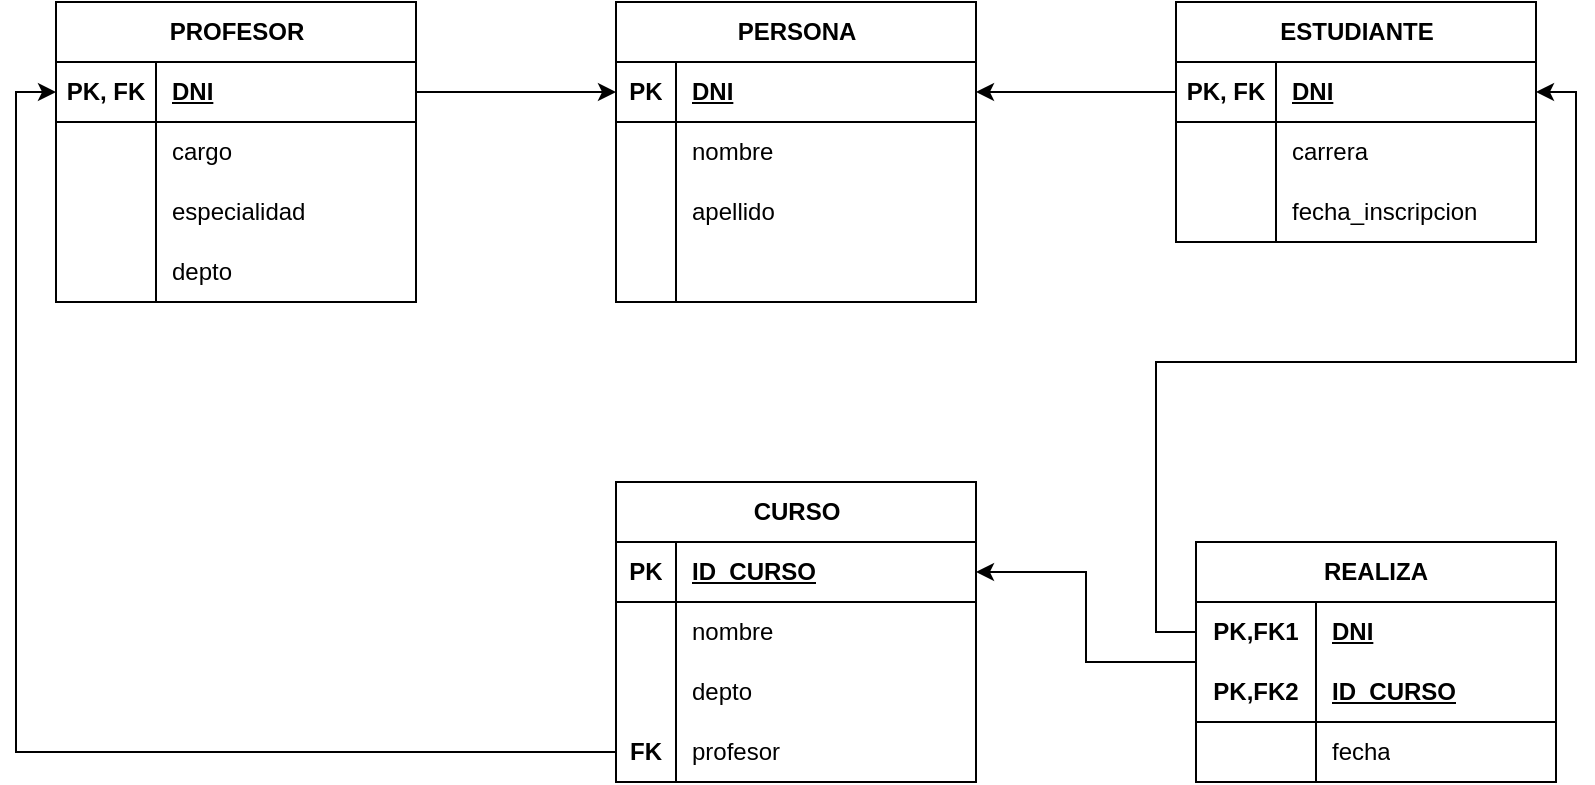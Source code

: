 <mxfile version="21.0.10" type="device"><diagram name="Page-1" id="vhP0SjiWmlEOfMqgEp9M"><mxGraphModel dx="1290" dy="573" grid="1" gridSize="10" guides="1" tooltips="1" connect="1" arrows="1" fold="1" page="1" pageScale="1" pageWidth="850" pageHeight="1100" math="0" shadow="0"><root><mxCell id="0"/><mxCell id="1" parent="0"/><mxCell id="UMRh8C4n_HOhxC-1ajEF-1" value="PERSONA" style="shape=table;startSize=30;container=1;collapsible=1;childLayout=tableLayout;fixedRows=1;rowLines=0;fontStyle=1;align=center;resizeLast=1;html=1;" parent="1" vertex="1"><mxGeometry x="320" y="40" width="180" height="150" as="geometry"/></mxCell><mxCell id="UMRh8C4n_HOhxC-1ajEF-2" value="" style="shape=tableRow;horizontal=0;startSize=0;swimlaneHead=0;swimlaneBody=0;fillColor=none;collapsible=0;dropTarget=0;points=[[0,0.5],[1,0.5]];portConstraint=eastwest;top=0;left=0;right=0;bottom=1;" parent="UMRh8C4n_HOhxC-1ajEF-1" vertex="1"><mxGeometry y="30" width="180" height="30" as="geometry"/></mxCell><mxCell id="UMRh8C4n_HOhxC-1ajEF-3" value="PK" style="shape=partialRectangle;connectable=0;fillColor=none;top=0;left=0;bottom=0;right=0;fontStyle=1;overflow=hidden;whiteSpace=wrap;html=1;" parent="UMRh8C4n_HOhxC-1ajEF-2" vertex="1"><mxGeometry width="30" height="30" as="geometry"><mxRectangle width="30" height="30" as="alternateBounds"/></mxGeometry></mxCell><mxCell id="UMRh8C4n_HOhxC-1ajEF-4" value="DNI" style="shape=partialRectangle;connectable=0;fillColor=none;top=0;left=0;bottom=0;right=0;align=left;spacingLeft=6;fontStyle=5;overflow=hidden;whiteSpace=wrap;html=1;" parent="UMRh8C4n_HOhxC-1ajEF-2" vertex="1"><mxGeometry x="30" width="150" height="30" as="geometry"><mxRectangle width="150" height="30" as="alternateBounds"/></mxGeometry></mxCell><mxCell id="UMRh8C4n_HOhxC-1ajEF-5" value="" style="shape=tableRow;horizontal=0;startSize=0;swimlaneHead=0;swimlaneBody=0;fillColor=none;collapsible=0;dropTarget=0;points=[[0,0.5],[1,0.5]];portConstraint=eastwest;top=0;left=0;right=0;bottom=0;" parent="UMRh8C4n_HOhxC-1ajEF-1" vertex="1"><mxGeometry y="60" width="180" height="30" as="geometry"/></mxCell><mxCell id="UMRh8C4n_HOhxC-1ajEF-6" value="" style="shape=partialRectangle;connectable=0;fillColor=none;top=0;left=0;bottom=0;right=0;editable=1;overflow=hidden;whiteSpace=wrap;html=1;" parent="UMRh8C4n_HOhxC-1ajEF-5" vertex="1"><mxGeometry width="30" height="30" as="geometry"><mxRectangle width="30" height="30" as="alternateBounds"/></mxGeometry></mxCell><mxCell id="UMRh8C4n_HOhxC-1ajEF-7" value="nombre" style="shape=partialRectangle;connectable=0;fillColor=none;top=0;left=0;bottom=0;right=0;align=left;spacingLeft=6;overflow=hidden;whiteSpace=wrap;html=1;" parent="UMRh8C4n_HOhxC-1ajEF-5" vertex="1"><mxGeometry x="30" width="150" height="30" as="geometry"><mxRectangle width="150" height="30" as="alternateBounds"/></mxGeometry></mxCell><mxCell id="UMRh8C4n_HOhxC-1ajEF-8" value="" style="shape=tableRow;horizontal=0;startSize=0;swimlaneHead=0;swimlaneBody=0;fillColor=none;collapsible=0;dropTarget=0;points=[[0,0.5],[1,0.5]];portConstraint=eastwest;top=0;left=0;right=0;bottom=0;" parent="UMRh8C4n_HOhxC-1ajEF-1" vertex="1"><mxGeometry y="90" width="180" height="30" as="geometry"/></mxCell><mxCell id="UMRh8C4n_HOhxC-1ajEF-9" value="" style="shape=partialRectangle;connectable=0;fillColor=none;top=0;left=0;bottom=0;right=0;editable=1;overflow=hidden;whiteSpace=wrap;html=1;" parent="UMRh8C4n_HOhxC-1ajEF-8" vertex="1"><mxGeometry width="30" height="30" as="geometry"><mxRectangle width="30" height="30" as="alternateBounds"/></mxGeometry></mxCell><mxCell id="UMRh8C4n_HOhxC-1ajEF-10" value="apellido" style="shape=partialRectangle;connectable=0;fillColor=none;top=0;left=0;bottom=0;right=0;align=left;spacingLeft=6;overflow=hidden;whiteSpace=wrap;html=1;" parent="UMRh8C4n_HOhxC-1ajEF-8" vertex="1"><mxGeometry x="30" width="150" height="30" as="geometry"><mxRectangle width="150" height="30" as="alternateBounds"/></mxGeometry></mxCell><mxCell id="UMRh8C4n_HOhxC-1ajEF-11" value="" style="shape=tableRow;horizontal=0;startSize=0;swimlaneHead=0;swimlaneBody=0;fillColor=none;collapsible=0;dropTarget=0;points=[[0,0.5],[1,0.5]];portConstraint=eastwest;top=0;left=0;right=0;bottom=0;" parent="UMRh8C4n_HOhxC-1ajEF-1" vertex="1"><mxGeometry y="120" width="180" height="30" as="geometry"/></mxCell><mxCell id="UMRh8C4n_HOhxC-1ajEF-12" value="" style="shape=partialRectangle;connectable=0;fillColor=none;top=0;left=0;bottom=0;right=0;editable=1;overflow=hidden;whiteSpace=wrap;html=1;" parent="UMRh8C4n_HOhxC-1ajEF-11" vertex="1"><mxGeometry width="30" height="30" as="geometry"><mxRectangle width="30" height="30" as="alternateBounds"/></mxGeometry></mxCell><mxCell id="UMRh8C4n_HOhxC-1ajEF-13" value="" style="shape=partialRectangle;connectable=0;fillColor=none;top=0;left=0;bottom=0;right=0;align=left;spacingLeft=6;overflow=hidden;whiteSpace=wrap;html=1;" parent="UMRh8C4n_HOhxC-1ajEF-11" vertex="1"><mxGeometry x="30" width="150" height="30" as="geometry"><mxRectangle width="150" height="30" as="alternateBounds"/></mxGeometry></mxCell><mxCell id="UMRh8C4n_HOhxC-1ajEF-14" value="ESTUDIANTE" style="shape=table;startSize=30;container=1;collapsible=1;childLayout=tableLayout;fixedRows=1;rowLines=0;fontStyle=1;align=center;resizeLast=1;html=1;" parent="1" vertex="1"><mxGeometry x="600" y="40" width="180" height="120" as="geometry"/></mxCell><mxCell id="UMRh8C4n_HOhxC-1ajEF-15" value="" style="shape=tableRow;horizontal=0;startSize=0;swimlaneHead=0;swimlaneBody=0;fillColor=none;collapsible=0;dropTarget=0;points=[[0,0.5],[1,0.5]];portConstraint=eastwest;top=0;left=0;right=0;bottom=1;" parent="UMRh8C4n_HOhxC-1ajEF-14" vertex="1"><mxGeometry y="30" width="180" height="30" as="geometry"/></mxCell><mxCell id="UMRh8C4n_HOhxC-1ajEF-16" value="PK, FK" style="shape=partialRectangle;connectable=0;fillColor=none;top=0;left=0;bottom=0;right=0;fontStyle=1;overflow=hidden;whiteSpace=wrap;html=1;" parent="UMRh8C4n_HOhxC-1ajEF-15" vertex="1"><mxGeometry width="50" height="30" as="geometry"><mxRectangle width="50" height="30" as="alternateBounds"/></mxGeometry></mxCell><mxCell id="UMRh8C4n_HOhxC-1ajEF-17" value="DNI" style="shape=partialRectangle;connectable=0;fillColor=none;top=0;left=0;bottom=0;right=0;align=left;spacingLeft=6;fontStyle=5;overflow=hidden;whiteSpace=wrap;html=1;" parent="UMRh8C4n_HOhxC-1ajEF-15" vertex="1"><mxGeometry x="50" width="130" height="30" as="geometry"><mxRectangle width="130" height="30" as="alternateBounds"/></mxGeometry></mxCell><mxCell id="UMRh8C4n_HOhxC-1ajEF-18" value="" style="shape=tableRow;horizontal=0;startSize=0;swimlaneHead=0;swimlaneBody=0;fillColor=none;collapsible=0;dropTarget=0;points=[[0,0.5],[1,0.5]];portConstraint=eastwest;top=0;left=0;right=0;bottom=0;" parent="UMRh8C4n_HOhxC-1ajEF-14" vertex="1"><mxGeometry y="60" width="180" height="30" as="geometry"/></mxCell><mxCell id="UMRh8C4n_HOhxC-1ajEF-19" value="" style="shape=partialRectangle;connectable=0;fillColor=none;top=0;left=0;bottom=0;right=0;editable=1;overflow=hidden;whiteSpace=wrap;html=1;" parent="UMRh8C4n_HOhxC-1ajEF-18" vertex="1"><mxGeometry width="50" height="30" as="geometry"><mxRectangle width="50" height="30" as="alternateBounds"/></mxGeometry></mxCell><mxCell id="UMRh8C4n_HOhxC-1ajEF-20" value="carrera" style="shape=partialRectangle;connectable=0;fillColor=none;top=0;left=0;bottom=0;right=0;align=left;spacingLeft=6;overflow=hidden;whiteSpace=wrap;html=1;" parent="UMRh8C4n_HOhxC-1ajEF-18" vertex="1"><mxGeometry x="50" width="130" height="30" as="geometry"><mxRectangle width="130" height="30" as="alternateBounds"/></mxGeometry></mxCell><mxCell id="UMRh8C4n_HOhxC-1ajEF-21" value="" style="shape=tableRow;horizontal=0;startSize=0;swimlaneHead=0;swimlaneBody=0;fillColor=none;collapsible=0;dropTarget=0;points=[[0,0.5],[1,0.5]];portConstraint=eastwest;top=0;left=0;right=0;bottom=0;" parent="UMRh8C4n_HOhxC-1ajEF-14" vertex="1"><mxGeometry y="90" width="180" height="30" as="geometry"/></mxCell><mxCell id="UMRh8C4n_HOhxC-1ajEF-22" value="" style="shape=partialRectangle;connectable=0;fillColor=none;top=0;left=0;bottom=0;right=0;editable=1;overflow=hidden;whiteSpace=wrap;html=1;" parent="UMRh8C4n_HOhxC-1ajEF-21" vertex="1"><mxGeometry width="50" height="30" as="geometry"><mxRectangle width="50" height="30" as="alternateBounds"/></mxGeometry></mxCell><mxCell id="UMRh8C4n_HOhxC-1ajEF-23" value="fecha_inscripcion" style="shape=partialRectangle;connectable=0;fillColor=none;top=0;left=0;bottom=0;right=0;align=left;spacingLeft=6;overflow=hidden;whiteSpace=wrap;html=1;" parent="UMRh8C4n_HOhxC-1ajEF-21" vertex="1"><mxGeometry x="50" width="130" height="30" as="geometry"><mxRectangle width="130" height="30" as="alternateBounds"/></mxGeometry></mxCell><mxCell id="UMRh8C4n_HOhxC-1ajEF-27" value="CURSO" style="shape=table;startSize=30;container=1;collapsible=1;childLayout=tableLayout;fixedRows=1;rowLines=0;fontStyle=1;align=center;resizeLast=1;html=1;" parent="1" vertex="1"><mxGeometry x="320" y="280" width="180" height="150" as="geometry"/></mxCell><mxCell id="UMRh8C4n_HOhxC-1ajEF-28" value="" style="shape=tableRow;horizontal=0;startSize=0;swimlaneHead=0;swimlaneBody=0;fillColor=none;collapsible=0;dropTarget=0;points=[[0,0.5],[1,0.5]];portConstraint=eastwest;top=0;left=0;right=0;bottom=1;" parent="UMRh8C4n_HOhxC-1ajEF-27" vertex="1"><mxGeometry y="30" width="180" height="30" as="geometry"/></mxCell><mxCell id="UMRh8C4n_HOhxC-1ajEF-29" value="PK" style="shape=partialRectangle;connectable=0;fillColor=none;top=0;left=0;bottom=0;right=0;fontStyle=1;overflow=hidden;whiteSpace=wrap;html=1;" parent="UMRh8C4n_HOhxC-1ajEF-28" vertex="1"><mxGeometry width="30" height="30" as="geometry"><mxRectangle width="30" height="30" as="alternateBounds"/></mxGeometry></mxCell><mxCell id="UMRh8C4n_HOhxC-1ajEF-30" value="ID_CURSO" style="shape=partialRectangle;connectable=0;fillColor=none;top=0;left=0;bottom=0;right=0;align=left;spacingLeft=6;fontStyle=5;overflow=hidden;whiteSpace=wrap;html=1;" parent="UMRh8C4n_HOhxC-1ajEF-28" vertex="1"><mxGeometry x="30" width="150" height="30" as="geometry"><mxRectangle width="150" height="30" as="alternateBounds"/></mxGeometry></mxCell><mxCell id="UMRh8C4n_HOhxC-1ajEF-31" value="" style="shape=tableRow;horizontal=0;startSize=0;swimlaneHead=0;swimlaneBody=0;fillColor=none;collapsible=0;dropTarget=0;points=[[0,0.5],[1,0.5]];portConstraint=eastwest;top=0;left=0;right=0;bottom=0;" parent="UMRh8C4n_HOhxC-1ajEF-27" vertex="1"><mxGeometry y="60" width="180" height="30" as="geometry"/></mxCell><mxCell id="UMRh8C4n_HOhxC-1ajEF-32" value="" style="shape=partialRectangle;connectable=0;fillColor=none;top=0;left=0;bottom=0;right=0;editable=1;overflow=hidden;whiteSpace=wrap;html=1;" parent="UMRh8C4n_HOhxC-1ajEF-31" vertex="1"><mxGeometry width="30" height="30" as="geometry"><mxRectangle width="30" height="30" as="alternateBounds"/></mxGeometry></mxCell><mxCell id="UMRh8C4n_HOhxC-1ajEF-33" value="nombre" style="shape=partialRectangle;connectable=0;fillColor=none;top=0;left=0;bottom=0;right=0;align=left;spacingLeft=6;overflow=hidden;whiteSpace=wrap;html=1;" parent="UMRh8C4n_HOhxC-1ajEF-31" vertex="1"><mxGeometry x="30" width="150" height="30" as="geometry"><mxRectangle width="150" height="30" as="alternateBounds"/></mxGeometry></mxCell><mxCell id="UMRh8C4n_HOhxC-1ajEF-34" value="" style="shape=tableRow;horizontal=0;startSize=0;swimlaneHead=0;swimlaneBody=0;fillColor=none;collapsible=0;dropTarget=0;points=[[0,0.5],[1,0.5]];portConstraint=eastwest;top=0;left=0;right=0;bottom=0;" parent="UMRh8C4n_HOhxC-1ajEF-27" vertex="1"><mxGeometry y="90" width="180" height="30" as="geometry"/></mxCell><mxCell id="UMRh8C4n_HOhxC-1ajEF-35" value="" style="shape=partialRectangle;connectable=0;fillColor=none;top=0;left=0;bottom=0;right=0;editable=1;overflow=hidden;whiteSpace=wrap;html=1;" parent="UMRh8C4n_HOhxC-1ajEF-34" vertex="1"><mxGeometry width="30" height="30" as="geometry"><mxRectangle width="30" height="30" as="alternateBounds"/></mxGeometry></mxCell><mxCell id="UMRh8C4n_HOhxC-1ajEF-36" value="depto" style="shape=partialRectangle;connectable=0;fillColor=none;top=0;left=0;bottom=0;right=0;align=left;spacingLeft=6;overflow=hidden;whiteSpace=wrap;html=1;" parent="UMRh8C4n_HOhxC-1ajEF-34" vertex="1"><mxGeometry x="30" width="150" height="30" as="geometry"><mxRectangle width="150" height="30" as="alternateBounds"/></mxGeometry></mxCell><mxCell id="UMRh8C4n_HOhxC-1ajEF-37" value="" style="shape=tableRow;horizontal=0;startSize=0;swimlaneHead=0;swimlaneBody=0;fillColor=none;collapsible=0;dropTarget=0;points=[[0,0.5],[1,0.5]];portConstraint=eastwest;top=0;left=0;right=0;bottom=0;" parent="UMRh8C4n_HOhxC-1ajEF-27" vertex="1"><mxGeometry y="120" width="180" height="30" as="geometry"/></mxCell><mxCell id="UMRh8C4n_HOhxC-1ajEF-38" value="&lt;b&gt;FK&lt;/b&gt;" style="shape=partialRectangle;connectable=0;fillColor=none;top=0;left=0;bottom=0;right=0;editable=1;overflow=hidden;whiteSpace=wrap;html=1;" parent="UMRh8C4n_HOhxC-1ajEF-37" vertex="1"><mxGeometry width="30" height="30" as="geometry"><mxRectangle width="30" height="30" as="alternateBounds"/></mxGeometry></mxCell><mxCell id="UMRh8C4n_HOhxC-1ajEF-39" value="profesor" style="shape=partialRectangle;connectable=0;fillColor=none;top=0;left=0;bottom=0;right=0;align=left;spacingLeft=6;overflow=hidden;whiteSpace=wrap;html=1;" parent="UMRh8C4n_HOhxC-1ajEF-37" vertex="1"><mxGeometry x="30" width="150" height="30" as="geometry"><mxRectangle width="150" height="30" as="alternateBounds"/></mxGeometry></mxCell><mxCell id="UMRh8C4n_HOhxC-1ajEF-40" style="edgeStyle=orthogonalEdgeStyle;rounded=0;orthogonalLoop=1;jettySize=auto;html=1;entryX=1;entryY=0.5;entryDx=0;entryDy=0;" parent="1" source="UMRh8C4n_HOhxC-1ajEF-15" target="UMRh8C4n_HOhxC-1ajEF-2" edge="1"><mxGeometry relative="1" as="geometry"/></mxCell><mxCell id="UMRh8C4n_HOhxC-1ajEF-41" value="PROFESOR" style="shape=table;startSize=30;container=1;collapsible=1;childLayout=tableLayout;fixedRows=1;rowLines=0;fontStyle=1;align=center;resizeLast=1;html=1;" parent="1" vertex="1"><mxGeometry x="40" y="40" width="180" height="150" as="geometry"/></mxCell><mxCell id="UMRh8C4n_HOhxC-1ajEF-42" value="" style="shape=tableRow;horizontal=0;startSize=0;swimlaneHead=0;swimlaneBody=0;fillColor=none;collapsible=0;dropTarget=0;points=[[0,0.5],[1,0.5]];portConstraint=eastwest;top=0;left=0;right=0;bottom=1;" parent="UMRh8C4n_HOhxC-1ajEF-41" vertex="1"><mxGeometry y="30" width="180" height="30" as="geometry"/></mxCell><mxCell id="UMRh8C4n_HOhxC-1ajEF-43" value="PK, FK" style="shape=partialRectangle;connectable=0;fillColor=none;top=0;left=0;bottom=0;right=0;fontStyle=1;overflow=hidden;whiteSpace=wrap;html=1;" parent="UMRh8C4n_HOhxC-1ajEF-42" vertex="1"><mxGeometry width="50" height="30" as="geometry"><mxRectangle width="50" height="30" as="alternateBounds"/></mxGeometry></mxCell><mxCell id="UMRh8C4n_HOhxC-1ajEF-44" value="DNI" style="shape=partialRectangle;connectable=0;fillColor=none;top=0;left=0;bottom=0;right=0;align=left;spacingLeft=6;fontStyle=5;overflow=hidden;whiteSpace=wrap;html=1;" parent="UMRh8C4n_HOhxC-1ajEF-42" vertex="1"><mxGeometry x="50" width="130" height="30" as="geometry"><mxRectangle width="130" height="30" as="alternateBounds"/></mxGeometry></mxCell><mxCell id="UMRh8C4n_HOhxC-1ajEF-45" value="" style="shape=tableRow;horizontal=0;startSize=0;swimlaneHead=0;swimlaneBody=0;fillColor=none;collapsible=0;dropTarget=0;points=[[0,0.5],[1,0.5]];portConstraint=eastwest;top=0;left=0;right=0;bottom=0;" parent="UMRh8C4n_HOhxC-1ajEF-41" vertex="1"><mxGeometry y="60" width="180" height="30" as="geometry"/></mxCell><mxCell id="UMRh8C4n_HOhxC-1ajEF-46" value="" style="shape=partialRectangle;connectable=0;fillColor=none;top=0;left=0;bottom=0;right=0;editable=1;overflow=hidden;whiteSpace=wrap;html=1;" parent="UMRh8C4n_HOhxC-1ajEF-45" vertex="1"><mxGeometry width="50" height="30" as="geometry"><mxRectangle width="50" height="30" as="alternateBounds"/></mxGeometry></mxCell><mxCell id="UMRh8C4n_HOhxC-1ajEF-47" value="cargo" style="shape=partialRectangle;connectable=0;fillColor=none;top=0;left=0;bottom=0;right=0;align=left;spacingLeft=6;overflow=hidden;whiteSpace=wrap;html=1;" parent="UMRh8C4n_HOhxC-1ajEF-45" vertex="1"><mxGeometry x="50" width="130" height="30" as="geometry"><mxRectangle width="130" height="30" as="alternateBounds"/></mxGeometry></mxCell><mxCell id="UMRh8C4n_HOhxC-1ajEF-48" value="" style="shape=tableRow;horizontal=0;startSize=0;swimlaneHead=0;swimlaneBody=0;fillColor=none;collapsible=0;dropTarget=0;points=[[0,0.5],[1,0.5]];portConstraint=eastwest;top=0;left=0;right=0;bottom=0;" parent="UMRh8C4n_HOhxC-1ajEF-41" vertex="1"><mxGeometry y="90" width="180" height="30" as="geometry"/></mxCell><mxCell id="UMRh8C4n_HOhxC-1ajEF-49" value="" style="shape=partialRectangle;connectable=0;fillColor=none;top=0;left=0;bottom=0;right=0;editable=1;overflow=hidden;whiteSpace=wrap;html=1;" parent="UMRh8C4n_HOhxC-1ajEF-48" vertex="1"><mxGeometry width="50" height="30" as="geometry"><mxRectangle width="50" height="30" as="alternateBounds"/></mxGeometry></mxCell><mxCell id="UMRh8C4n_HOhxC-1ajEF-50" value="especialidad" style="shape=partialRectangle;connectable=0;fillColor=none;top=0;left=0;bottom=0;right=0;align=left;spacingLeft=6;overflow=hidden;whiteSpace=wrap;html=1;" parent="UMRh8C4n_HOhxC-1ajEF-48" vertex="1"><mxGeometry x="50" width="130" height="30" as="geometry"><mxRectangle width="130" height="30" as="alternateBounds"/></mxGeometry></mxCell><mxCell id="UMRh8C4n_HOhxC-1ajEF-51" value="" style="shape=tableRow;horizontal=0;startSize=0;swimlaneHead=0;swimlaneBody=0;fillColor=none;collapsible=0;dropTarget=0;points=[[0,0.5],[1,0.5]];portConstraint=eastwest;top=0;left=0;right=0;bottom=0;" parent="UMRh8C4n_HOhxC-1ajEF-41" vertex="1"><mxGeometry y="120" width="180" height="30" as="geometry"/></mxCell><mxCell id="UMRh8C4n_HOhxC-1ajEF-52" value="" style="shape=partialRectangle;connectable=0;fillColor=none;top=0;left=0;bottom=0;right=0;editable=1;overflow=hidden;whiteSpace=wrap;html=1;" parent="UMRh8C4n_HOhxC-1ajEF-51" vertex="1"><mxGeometry width="50" height="30" as="geometry"><mxRectangle width="50" height="30" as="alternateBounds"/></mxGeometry></mxCell><mxCell id="UMRh8C4n_HOhxC-1ajEF-53" value="depto" style="shape=partialRectangle;connectable=0;fillColor=none;top=0;left=0;bottom=0;right=0;align=left;spacingLeft=6;overflow=hidden;whiteSpace=wrap;html=1;" parent="UMRh8C4n_HOhxC-1ajEF-51" vertex="1"><mxGeometry x="50" width="130" height="30" as="geometry"><mxRectangle width="130" height="30" as="alternateBounds"/></mxGeometry></mxCell><mxCell id="UMRh8C4n_HOhxC-1ajEF-55" style="edgeStyle=orthogonalEdgeStyle;rounded=0;orthogonalLoop=1;jettySize=auto;html=1;" parent="1" source="UMRh8C4n_HOhxC-1ajEF-42" target="UMRh8C4n_HOhxC-1ajEF-2" edge="1"><mxGeometry relative="1" as="geometry"/></mxCell><mxCell id="UMRh8C4n_HOhxC-1ajEF-78" style="edgeStyle=orthogonalEdgeStyle;rounded=0;orthogonalLoop=1;jettySize=auto;html=1;entryX=1;entryY=0.5;entryDx=0;entryDy=0;" parent="1" source="UMRh8C4n_HOhxC-1ajEF-64" target="UMRh8C4n_HOhxC-1ajEF-28" edge="1"><mxGeometry relative="1" as="geometry"/></mxCell><mxCell id="UMRh8C4n_HOhxC-1ajEF-64" value="REALIZA" style="shape=table;startSize=30;container=1;collapsible=1;childLayout=tableLayout;fixedRows=1;rowLines=0;fontStyle=1;align=center;resizeLast=1;html=1;whiteSpace=wrap;" parent="1" vertex="1"><mxGeometry x="610" y="310" width="180" height="120" as="geometry"/></mxCell><mxCell id="UMRh8C4n_HOhxC-1ajEF-65" value="" style="shape=tableRow;horizontal=0;startSize=0;swimlaneHead=0;swimlaneBody=0;fillColor=none;collapsible=0;dropTarget=0;points=[[0,0.5],[1,0.5]];portConstraint=eastwest;top=0;left=0;right=0;bottom=0;html=1;" parent="UMRh8C4n_HOhxC-1ajEF-64" vertex="1"><mxGeometry y="30" width="180" height="30" as="geometry"/></mxCell><mxCell id="UMRh8C4n_HOhxC-1ajEF-66" value="PK,FK1" style="shape=partialRectangle;connectable=0;fillColor=none;top=0;left=0;bottom=0;right=0;fontStyle=1;overflow=hidden;html=1;whiteSpace=wrap;" parent="UMRh8C4n_HOhxC-1ajEF-65" vertex="1"><mxGeometry width="60" height="30" as="geometry"><mxRectangle width="60" height="30" as="alternateBounds"/></mxGeometry></mxCell><mxCell id="UMRh8C4n_HOhxC-1ajEF-67" value="DNI" style="shape=partialRectangle;connectable=0;fillColor=none;top=0;left=0;bottom=0;right=0;align=left;spacingLeft=6;fontStyle=5;overflow=hidden;html=1;whiteSpace=wrap;" parent="UMRh8C4n_HOhxC-1ajEF-65" vertex="1"><mxGeometry x="60" width="120" height="30" as="geometry"><mxRectangle width="120" height="30" as="alternateBounds"/></mxGeometry></mxCell><mxCell id="UMRh8C4n_HOhxC-1ajEF-68" value="" style="shape=tableRow;horizontal=0;startSize=0;swimlaneHead=0;swimlaneBody=0;fillColor=none;collapsible=0;dropTarget=0;points=[[0,0.5],[1,0.5]];portConstraint=eastwest;top=0;left=0;right=0;bottom=1;html=1;" parent="UMRh8C4n_HOhxC-1ajEF-64" vertex="1"><mxGeometry y="60" width="180" height="30" as="geometry"/></mxCell><mxCell id="UMRh8C4n_HOhxC-1ajEF-69" value="PK,FK2" style="shape=partialRectangle;connectable=0;fillColor=none;top=0;left=0;bottom=0;right=0;fontStyle=1;overflow=hidden;html=1;whiteSpace=wrap;" parent="UMRh8C4n_HOhxC-1ajEF-68" vertex="1"><mxGeometry width="60" height="30" as="geometry"><mxRectangle width="60" height="30" as="alternateBounds"/></mxGeometry></mxCell><mxCell id="UMRh8C4n_HOhxC-1ajEF-70" value="ID_CURSO" style="shape=partialRectangle;connectable=0;fillColor=none;top=0;left=0;bottom=0;right=0;align=left;spacingLeft=6;fontStyle=5;overflow=hidden;html=1;whiteSpace=wrap;" parent="UMRh8C4n_HOhxC-1ajEF-68" vertex="1"><mxGeometry x="60" width="120" height="30" as="geometry"><mxRectangle width="120" height="30" as="alternateBounds"/></mxGeometry></mxCell><mxCell id="UMRh8C4n_HOhxC-1ajEF-71" value="" style="shape=tableRow;horizontal=0;startSize=0;swimlaneHead=0;swimlaneBody=0;fillColor=none;collapsible=0;dropTarget=0;points=[[0,0.5],[1,0.5]];portConstraint=eastwest;top=0;left=0;right=0;bottom=0;html=1;" parent="UMRh8C4n_HOhxC-1ajEF-64" vertex="1"><mxGeometry y="90" width="180" height="30" as="geometry"/></mxCell><mxCell id="UMRh8C4n_HOhxC-1ajEF-72" value="" style="shape=partialRectangle;connectable=0;fillColor=none;top=0;left=0;bottom=0;right=0;editable=1;overflow=hidden;html=1;whiteSpace=wrap;" parent="UMRh8C4n_HOhxC-1ajEF-71" vertex="1"><mxGeometry width="60" height="30" as="geometry"><mxRectangle width="60" height="30" as="alternateBounds"/></mxGeometry></mxCell><mxCell id="UMRh8C4n_HOhxC-1ajEF-73" value="fecha" style="shape=partialRectangle;connectable=0;fillColor=none;top=0;left=0;bottom=0;right=0;align=left;spacingLeft=6;overflow=hidden;html=1;whiteSpace=wrap;" parent="UMRh8C4n_HOhxC-1ajEF-71" vertex="1"><mxGeometry x="60" width="120" height="30" as="geometry"><mxRectangle width="120" height="30" as="alternateBounds"/></mxGeometry></mxCell><mxCell id="UMRh8C4n_HOhxC-1ajEF-79" style="edgeStyle=orthogonalEdgeStyle;rounded=0;orthogonalLoop=1;jettySize=auto;html=1;entryX=1;entryY=0.5;entryDx=0;entryDy=0;" parent="1" source="UMRh8C4n_HOhxC-1ajEF-65" target="UMRh8C4n_HOhxC-1ajEF-15" edge="1"><mxGeometry relative="1" as="geometry"/></mxCell><mxCell id="NsQDuJ1bA1f6N0LUG9QJ-1" style="edgeStyle=orthogonalEdgeStyle;rounded=0;orthogonalLoop=1;jettySize=auto;html=1;entryX=0;entryY=0.5;entryDx=0;entryDy=0;" edge="1" parent="1" source="UMRh8C4n_HOhxC-1ajEF-37" target="UMRh8C4n_HOhxC-1ajEF-42"><mxGeometry relative="1" as="geometry"/></mxCell></root></mxGraphModel></diagram></mxfile>